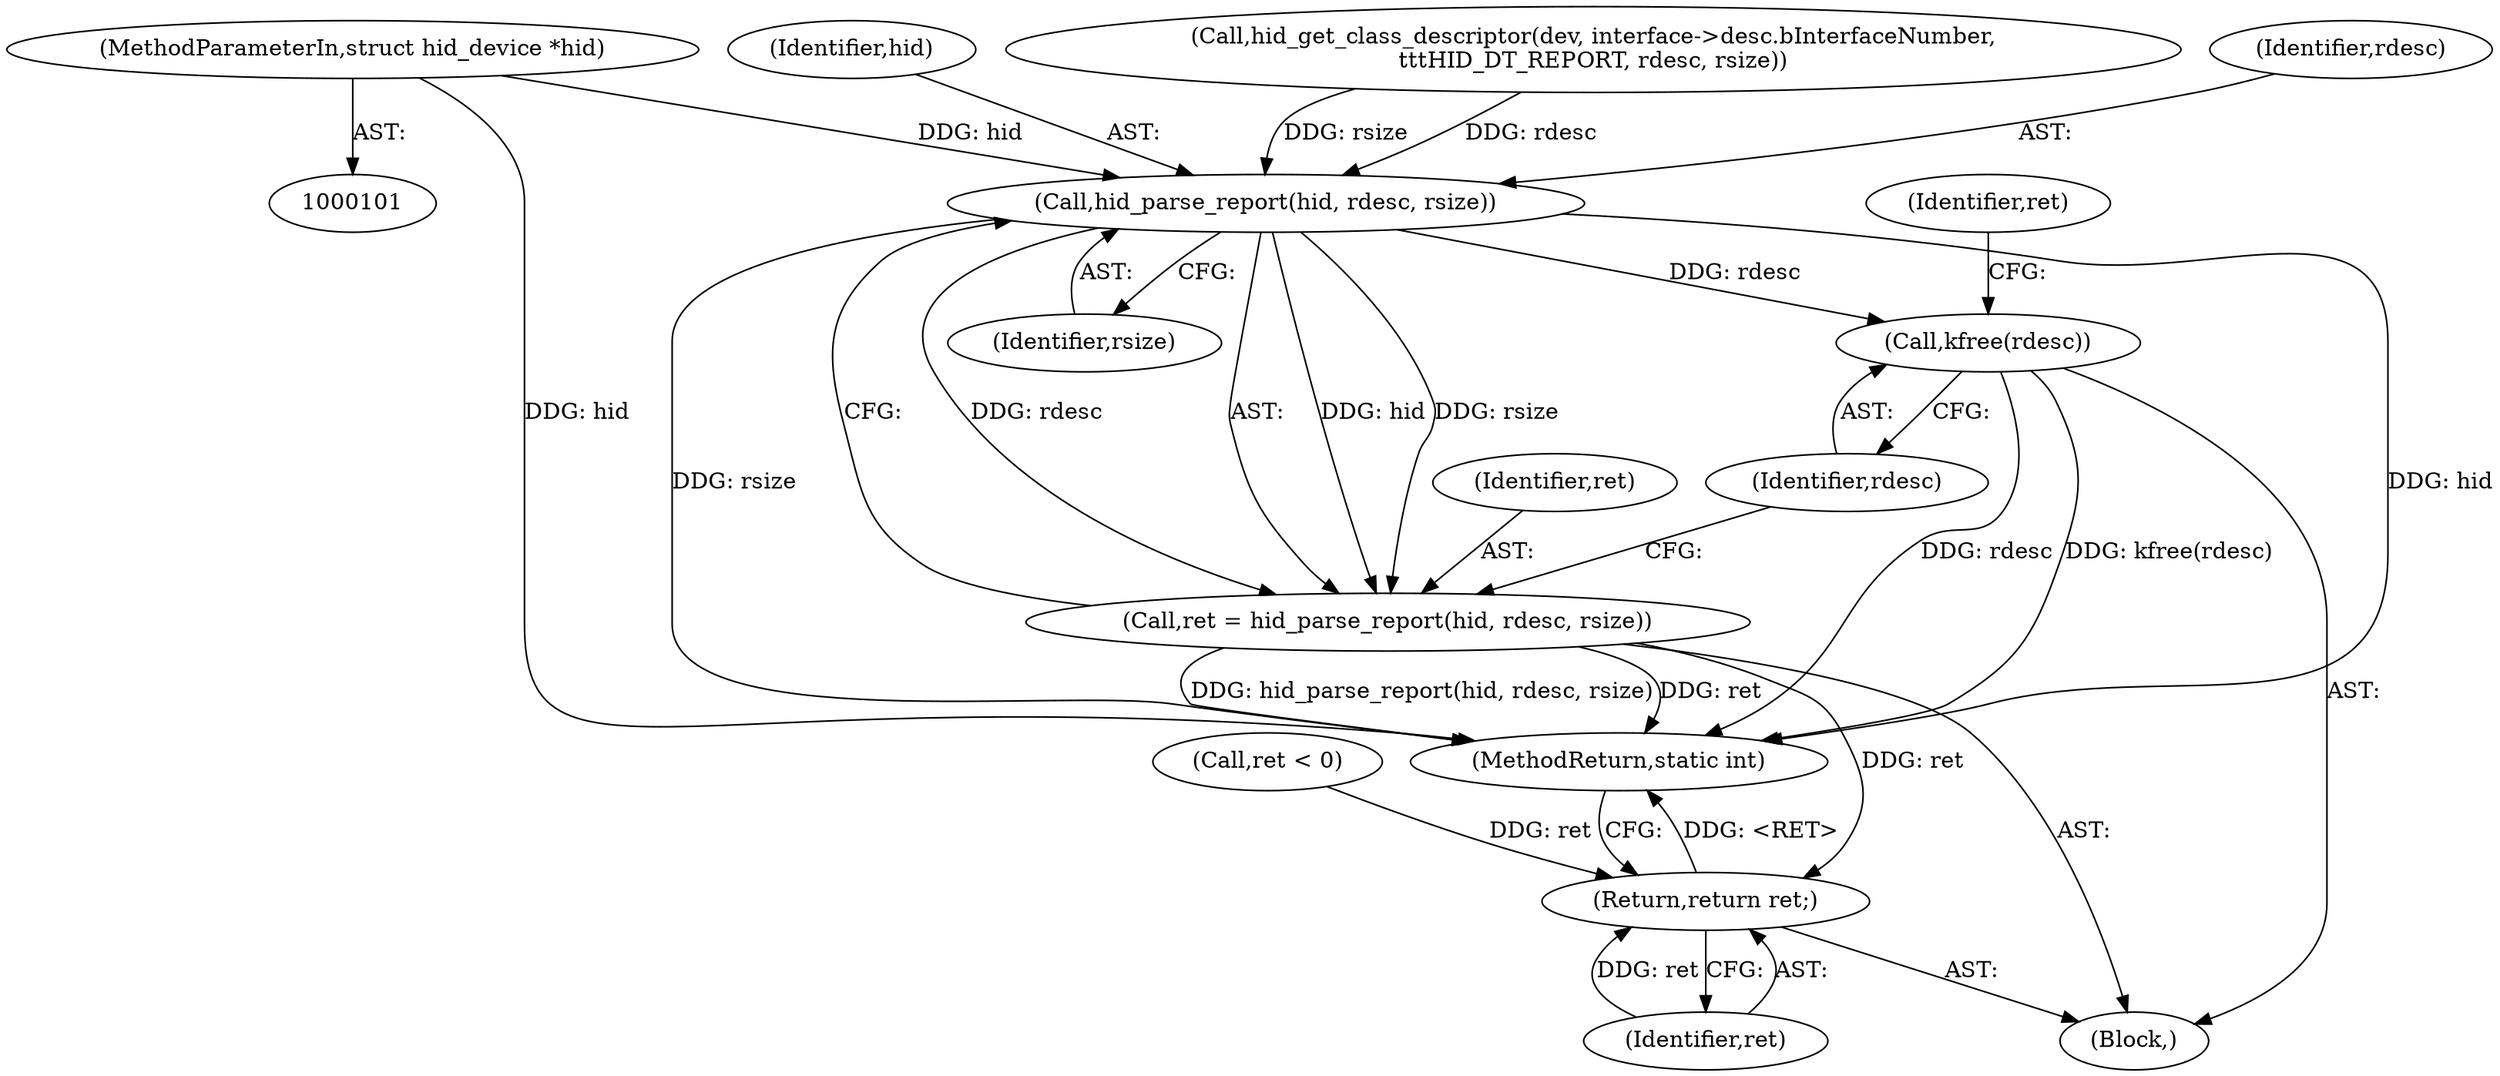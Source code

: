 digraph "0_linux_f043bfc98c193c284e2cd768fefabe18ac2fed9b@pointer" {
"1000102" [label="(MethodParameterIn,struct hid_device *hid)"];
"1000320" [label="(Call,hid_parse_report(hid, rdesc, rsize))"];
"1000318" [label="(Call,ret = hid_parse_report(hid, rdesc, rsize))"];
"1000340" [label="(Return,return ret;)"];
"1000324" [label="(Call,kfree(rdesc))"];
"1000103" [label="(Block,)"];
"1000309" [label="(Call,ret < 0)"];
"1000102" [label="(MethodParameterIn,struct hid_device *hid)"];
"1000298" [label="(Call,hid_get_class_descriptor(dev, interface->desc.bInterfaceNumber,\n\t\t\tHID_DT_REPORT, rdesc, rsize))"];
"1000324" [label="(Call,kfree(rdesc))"];
"1000320" [label="(Call,hid_parse_report(hid, rdesc, rsize))"];
"1000323" [label="(Identifier,rsize)"];
"1000318" [label="(Call,ret = hid_parse_report(hid, rdesc, rsize))"];
"1000327" [label="(Identifier,ret)"];
"1000325" [label="(Identifier,rdesc)"];
"1000340" [label="(Return,return ret;)"];
"1000342" [label="(MethodReturn,static int)"];
"1000322" [label="(Identifier,rdesc)"];
"1000319" [label="(Identifier,ret)"];
"1000321" [label="(Identifier,hid)"];
"1000341" [label="(Identifier,ret)"];
"1000102" -> "1000101"  [label="AST: "];
"1000102" -> "1000342"  [label="DDG: hid"];
"1000102" -> "1000320"  [label="DDG: hid"];
"1000320" -> "1000318"  [label="AST: "];
"1000320" -> "1000323"  [label="CFG: "];
"1000321" -> "1000320"  [label="AST: "];
"1000322" -> "1000320"  [label="AST: "];
"1000323" -> "1000320"  [label="AST: "];
"1000318" -> "1000320"  [label="CFG: "];
"1000320" -> "1000342"  [label="DDG: rsize"];
"1000320" -> "1000342"  [label="DDG: hid"];
"1000320" -> "1000318"  [label="DDG: hid"];
"1000320" -> "1000318"  [label="DDG: rdesc"];
"1000320" -> "1000318"  [label="DDG: rsize"];
"1000298" -> "1000320"  [label="DDG: rdesc"];
"1000298" -> "1000320"  [label="DDG: rsize"];
"1000320" -> "1000324"  [label="DDG: rdesc"];
"1000318" -> "1000103"  [label="AST: "];
"1000319" -> "1000318"  [label="AST: "];
"1000325" -> "1000318"  [label="CFG: "];
"1000318" -> "1000342"  [label="DDG: hid_parse_report(hid, rdesc, rsize)"];
"1000318" -> "1000342"  [label="DDG: ret"];
"1000318" -> "1000340"  [label="DDG: ret"];
"1000340" -> "1000103"  [label="AST: "];
"1000340" -> "1000341"  [label="CFG: "];
"1000341" -> "1000340"  [label="AST: "];
"1000342" -> "1000340"  [label="CFG: "];
"1000340" -> "1000342"  [label="DDG: <RET>"];
"1000341" -> "1000340"  [label="DDG: ret"];
"1000309" -> "1000340"  [label="DDG: ret"];
"1000324" -> "1000103"  [label="AST: "];
"1000324" -> "1000325"  [label="CFG: "];
"1000325" -> "1000324"  [label="AST: "];
"1000327" -> "1000324"  [label="CFG: "];
"1000324" -> "1000342"  [label="DDG: kfree(rdesc)"];
"1000324" -> "1000342"  [label="DDG: rdesc"];
}
